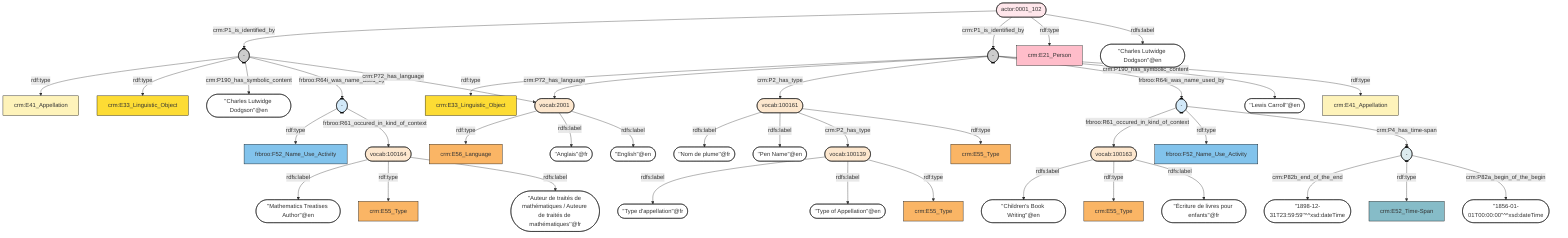 flowchart TD
classDef Literal fill:#ffffff,stroke:#000000;
classDef Literal_URI fill:,stroke:;
classDef E1_CRM_Entity fill:#ffffff,stroke:#000000;
classDef E1_CRM_Entity_URI fill:#ffffff,stroke:#000000;
classDef E2_Temporal_Entity fill:#82c3ec,stroke:#000000;
classDef E2_Temporal_Entity_URI fill:#d2e9f9,stroke:#000000;
classDef E55_Type fill:#fab565,stroke:#000000;
classDef E55_Type_URI fill:#fde7ce,stroke:#000000;
classDef E52_Time-Span fill:#86bcc8,stroke:#000000;
classDef E52_Time-Span_URI fill:#dcebef,stroke:#000000;
classDef E41_Appellation fill:#fef3ba,stroke:#000000;
classDef E41_Appellation_URI fill:#fffae6,stroke:#000000;
classDef E53_Place fill:#94cc7d,stroke:#000000;
classDef E53_Place_URI fill:#e1f1da,stroke:#000000;
classDef E77_Persistent_Item fill:#ffffff,stroke:#000000;
classDef E77_Persistent_Item_URI fill:#ffffff,stroke:#000000;
classDef E28_Conceptual_Object fill:#fddc34,stroke:#000000;
classDef E28_Conceptual_Object_URI fill:#fef6cd,stroke:#000000;
classDef E18_Physical_Thing fill:#e1ba9c,stroke:#000000;
classDef E18_Physical_Thing_URI fill:#f3e5d8,stroke:#000000;
classDef E39_Actor fill:#ffbdca,stroke:#000000;
classDef E39_Actor_URI fill:#ffe6eb,stroke:#000000;
classDef PC0_Typed_CRM_Property fill:#cc80ff,stroke:#000000;
classDef PC0_Typed_CRM_Property_URI fill:#ebccff,stroke:#000000;
classDef Multi fill:#cccccc,stroke:#000000;
classDef Multi_URI fill:#cccccc,stroke:#000000;
0(["-"]):::E28_Conceptual_Object_URI -->|rdf:type| 1["crm:E33_Linguistic_Object"]:::E28_Conceptual_Object
2(["vocab:100161"]) -->|rdfs:label| 3(["''Nom de plume''@fr"]):::Literal
4(["actor:0001_102"]) -->|crm:P1_is_identified_by| 5(["-"])
6(["-"]):::E2_Temporal_Entity_URI -->|rdf:type| 7["frbroo:F52_Name_Use_Activity"]:::E2_Temporal_Entity
8(["-"]) -->|frbroo:R61_occured_in_kind_of_context| 9(["vocab:100163"])
9(["vocab:100163"]) -->|rdfs:label| 10(["''Children's Book Writing''@en"]):::Literal
11(["vocab:2001"]):::E55_Type_URI -->|rdf:type| 12["crm:E56_Language"]:::E55_Type
5(["-"]):::E41_Appellation_URI -->|rdf:type| 13["crm:E41_Appellation"]:::E41_Appellation
2(["vocab:100161"]) -->|rdfs:label| 14(["''Pen Name''@en"]):::Literal
5(["-"]):::Multi_URI -->|rdf:type| 15["crm:E33_Linguistic_Object"]:::E28_Conceptual_Object
4(["actor:0001_102"]) -->|crm:P1_is_identified_by| 0(["-"])
16(["vocab:100164"]) -->|rdfs:label| 17(["''Mathematics Treatises Author''@en"]):::Literal
18(["-"]) -->|crm:P82b_end_of_the_end| 19(["''1898-12-31T23:59:59''^^xsd:dateTime"]):::Literal
9(["vocab:100163"]):::E55_Type_URI -->|rdf:type| 20["crm:E55_Type"]:::E55_Type
9(["vocab:100163"]) -->|rdfs:label| 21(["''Écriture de livres pour enfants''@fr"]):::Literal
0(["-"]) -->|crm:P72_has_language| 11(["vocab:2001"])
2(["vocab:100161"]) -->|crm:P2_has_type| 22(["vocab:100139"])
0(["-"]) -->|crm:P2_has_type| 2(["vocab:100161"])
6(["-"]) -->|frbroo:R61_occured_in_kind_of_context| 16(["vocab:100164"])
5(["-"]) -->|crm:P190_has_symbolic_content| 23(["''Charles Lutwidge Dodgson''@en"]):::Literal
11(["vocab:2001"]) -->|rdfs:label| 24(["''Anglais''@fr"]):::Literal
5(["-"]) -->|frbroo:R64i_was_name_used_by| 6(["-"])
0(["-"]) -->|frbroo:R64i_was_name_used_by| 8(["-"])
22(["vocab:100139"]) -->|rdfs:label| 25(["''Type d'appellation''@fr"]):::Literal
18(["-"]):::E52_Time-Span_URI -->|rdf:type| 26["crm:E52_Time-Span"]:::E52_Time-Span
11(["vocab:2001"]) -->|rdfs:label| 27(["''English''@en"]):::Literal
22(["vocab:100139"]) -->|rdfs:label| 28(["''Type of Appellation''@en"]):::Literal
8(["-"]):::E2_Temporal_Entity_URI -->|rdf:type| 29["frbroo:F52_Name_Use_Activity"]:::E2_Temporal_Entity
18(["-"]) -->|crm:P82a_begin_of_the_begin| 30(["''1856-01-01T00:00:00''^^xsd:dateTime"]):::Literal
22(["vocab:100139"]):::E55_Type_URI -->|rdf:type| 31["crm:E55_Type"]:::E55_Type
4(["actor:0001_102"]):::E39_Actor_URI -->|rdf:type| 32["crm:E21_Person"]:::E39_Actor
0(["-"]) -->|crm:P190_has_symbolic_content| 33(["''Lewis Carroll''@en"]):::Literal
4(["actor:0001_102"]) -->|rdfs:label| 34(["''Charles Lutwidge Dodgson''@en"]):::Literal
16(["vocab:100164"]):::E55_Type_URI -->|rdf:type| 35["crm:E55_Type"]:::E55_Type
8(["-"]) -->|crm:P4_has_time-span| 18(["-"])
2(["vocab:100161"]):::E55_Type_URI -->|rdf:type| 36["crm:E55_Type"]:::E55_Type
5(["-"]) -->|crm:P72_has_language| 11(["vocab:2001"])
16(["vocab:100164"]) -->|rdfs:label| 37(["''Auteur de traités de mathématiques / Auteure de traités de mathématiques''@fr"]):::Literal
0(["-"]):::Multi_URI -->|rdf:type| 38["crm:E41_Appellation"]:::E41_Appellation